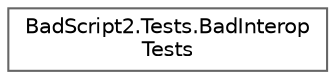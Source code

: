 digraph "Graphical Class Hierarchy"
{
 // LATEX_PDF_SIZE
  bgcolor="transparent";
  edge [fontname=Helvetica,fontsize=10,labelfontname=Helvetica,labelfontsize=10];
  node [fontname=Helvetica,fontsize=10,shape=box,height=0.2,width=0.4];
  rankdir="LR";
  Node0 [id="Node000000",label="BadScript2.Tests.BadInterop\lTests",height=0.2,width=0.4,color="grey40", fillcolor="white", style="filled",URL="$class_bad_script2_1_1_tests_1_1_bad_interop_tests.html",tooltip=" "];
}
